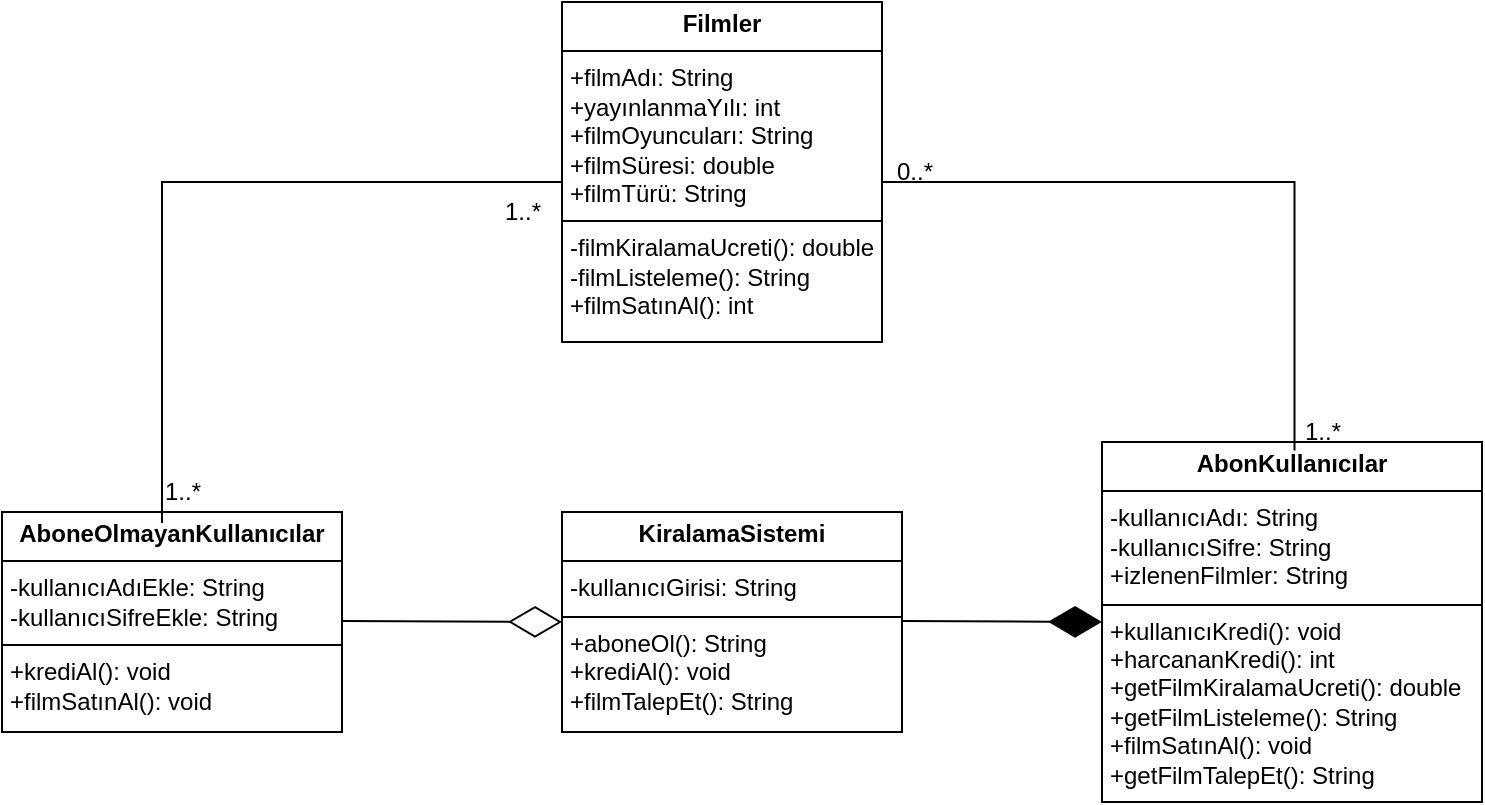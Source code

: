 <mxfile version="26.1.1">
  <diagram name="Page-1" id="c4acf3e9-155e-7222-9cf6-157b1a14988f">
    <mxGraphModel dx="1034" dy="492" grid="1" gridSize="10" guides="1" tooltips="1" connect="1" arrows="1" fold="1" page="1" pageScale="1" pageWidth="850" pageHeight="1100" background="none" math="0" shadow="0">
      <root>
        <mxCell id="0" />
        <mxCell id="1" parent="0" />
        <mxCell id="SMbFmHV_RP1LeIc14XTX-63" value="&lt;p style=&quot;margin:0px;margin-top:4px;text-align:center;&quot;&gt;&lt;b&gt;Filmler&lt;/b&gt;&lt;/p&gt;&lt;hr size=&quot;1&quot; style=&quot;border-style:solid;&quot;&gt;&lt;p style=&quot;margin:0px;margin-left:4px;&quot;&gt;+filmAdı: String&lt;/p&gt;&lt;p style=&quot;margin:0px;margin-left:4px;&quot;&gt;+yayınlanmaYılı: int&lt;/p&gt;&lt;p style=&quot;margin:0px;margin-left:4px;&quot;&gt;+filmOyuncuları: String&lt;/p&gt;&lt;p style=&quot;margin:0px;margin-left:4px;&quot;&gt;+filmSüresi: double&lt;/p&gt;&lt;p style=&quot;margin:0px;margin-left:4px;&quot;&gt;+filmTürü: String&lt;/p&gt;&lt;hr size=&quot;1&quot; style=&quot;border-style:solid;&quot;&gt;&lt;p style=&quot;margin:0px;margin-left:4px;&quot;&gt;-filmKiralamaUcreti(): double&lt;/p&gt;&lt;p style=&quot;margin:0px;margin-left:4px;&quot;&gt;-filmListeleme(): String&lt;/p&gt;&lt;p style=&quot;margin:0px;margin-left:4px;&quot;&gt;+filmSatınAl(): int&lt;/p&gt;" style="verticalAlign=top;align=left;overflow=fill;html=1;whiteSpace=wrap;" vertex="1" parent="1">
          <mxGeometry x="360" y="20" width="160" height="170" as="geometry" />
        </mxCell>
        <mxCell id="SMbFmHV_RP1LeIc14XTX-64" value="&lt;p style=&quot;margin:0px;margin-top:4px;text-align:center;&quot;&gt;&lt;b&gt;AboneOlmayanKullanıcılar&lt;/b&gt;&lt;/p&gt;&lt;hr size=&quot;1&quot; style=&quot;border-style:solid;&quot;&gt;&lt;p style=&quot;margin:0px;margin-left:4px;&quot;&gt;-kullanıcıAdıEkle: String&lt;/p&gt;&lt;p style=&quot;margin:0px;margin-left:4px;&quot;&gt;-kullanıcıSifreEkle: String&lt;/p&gt;&lt;hr size=&quot;1&quot; style=&quot;border-style:solid;&quot;&gt;&lt;p style=&quot;margin:0px;margin-left:4px;&quot;&gt;+krediAl(): void&lt;/p&gt;&lt;p style=&quot;margin:0px;margin-left:4px;&quot;&gt;+filmSatınAl(): void&lt;/p&gt;" style="verticalAlign=top;align=left;overflow=fill;html=1;whiteSpace=wrap;" vertex="1" parent="1">
          <mxGeometry x="80" y="275" width="170" height="110" as="geometry" />
        </mxCell>
        <mxCell id="SMbFmHV_RP1LeIc14XTX-65" value="&lt;p style=&quot;margin:0px;margin-top:4px;text-align:center;&quot;&gt;&lt;b&gt;AbonKullanıcılar&lt;/b&gt;&lt;/p&gt;&lt;hr size=&quot;1&quot; style=&quot;border-style:solid;&quot;&gt;&lt;p style=&quot;margin:0px;margin-left:4px;&quot;&gt;-kullanıcıAdı: String&lt;/p&gt;&lt;p style=&quot;margin:0px;margin-left:4px;&quot;&gt;-kullanıcıSifre: String&lt;/p&gt;&lt;p style=&quot;margin:0px;margin-left:4px;&quot;&gt;+izlenenFilmler: String&lt;/p&gt;&lt;hr size=&quot;1&quot; style=&quot;border-style:solid;&quot;&gt;&lt;p style=&quot;margin:0px;margin-left:4px;&quot;&gt;+kullanıcıKredi(): void&lt;/p&gt;&lt;p style=&quot;margin:0px;margin-left:4px;&quot;&gt;+harcananKredi(): int&lt;/p&gt;&lt;p style=&quot;margin:0px;margin-left:4px;&quot;&gt;+getFilmKiralamaUcreti(): double&lt;/p&gt;&lt;p style=&quot;margin:0px;margin-left:4px;&quot;&gt;+getFilmListeleme(): String&lt;/p&gt;&lt;p style=&quot;margin:0px;margin-left:4px;&quot;&gt;+filmSatınAl(): void&lt;/p&gt;&lt;p style=&quot;margin:0px;margin-left:4px;&quot;&gt;+getFilmTalepEt(): String&lt;/p&gt;" style="verticalAlign=top;align=left;overflow=fill;html=1;whiteSpace=wrap;" vertex="1" parent="1">
          <mxGeometry x="630" y="240" width="190" height="180" as="geometry" />
        </mxCell>
        <mxCell id="SMbFmHV_RP1LeIc14XTX-66" value="&lt;p style=&quot;margin:0px;margin-top:4px;text-align:center;&quot;&gt;&lt;b&gt;KiralamaSistemi&lt;/b&gt;&lt;/p&gt;&lt;hr size=&quot;1&quot; style=&quot;border-style:solid;&quot;&gt;&lt;p style=&quot;margin:0px;margin-left:4px;&quot;&gt;-kullanıcıGirisi: String&lt;/p&gt;&lt;hr size=&quot;1&quot; style=&quot;border-style:solid;&quot;&gt;&lt;p style=&quot;margin:0px;margin-left:4px;&quot;&gt;+aboneOl(): String&lt;/p&gt;&lt;p style=&quot;margin:0px;margin-left:4px;&quot;&gt;+krediAl(): void&lt;/p&gt;&lt;p style=&quot;margin:0px;margin-left:4px;&quot;&gt;+filmTalepEt(): String&lt;/p&gt;" style="verticalAlign=top;align=left;overflow=fill;html=1;whiteSpace=wrap;" vertex="1" parent="1">
          <mxGeometry x="360" y="275" width="170" height="110" as="geometry" />
        </mxCell>
        <mxCell id="SMbFmHV_RP1LeIc14XTX-67" value="" style="endArrow=diamondThin;endFill=0;endSize=24;html=1;rounded=0;" edge="1" parent="1">
          <mxGeometry width="160" relative="1" as="geometry">
            <mxPoint x="250" y="329.5" as="sourcePoint" />
            <mxPoint x="360" y="330" as="targetPoint" />
          </mxGeometry>
        </mxCell>
        <mxCell id="SMbFmHV_RP1LeIc14XTX-68" value="" style="endArrow=diamondThin;endFill=1;endSize=24;html=1;rounded=0;entryX=0;entryY=0.5;entryDx=0;entryDy=0;" edge="1" parent="1" target="SMbFmHV_RP1LeIc14XTX-65">
          <mxGeometry width="160" relative="1" as="geometry">
            <mxPoint x="530" y="329.5" as="sourcePoint" />
            <mxPoint x="690" y="329.5" as="targetPoint" />
          </mxGeometry>
        </mxCell>
        <mxCell id="SMbFmHV_RP1LeIc14XTX-69" value="" style="shape=partialRectangle;whiteSpace=wrap;html=1;bottom=0;right=0;fillColor=none;" vertex="1" parent="1">
          <mxGeometry x="160" y="110" width="200" height="170" as="geometry" />
        </mxCell>
        <mxCell id="SMbFmHV_RP1LeIc14XTX-70" value="" style="shape=partialRectangle;whiteSpace=wrap;html=1;bottom=0;right=0;fillColor=none;rotation=90;" vertex="1" parent="1">
          <mxGeometry x="556.25" y="73.75" width="133.75" height="206.25" as="geometry" />
        </mxCell>
        <mxCell id="SMbFmHV_RP1LeIc14XTX-71" value="1..*" style="text;html=1;align=center;verticalAlign=middle;resizable=0;points=[];autosize=1;strokeColor=none;fillColor=none;" vertex="1" parent="1">
          <mxGeometry x="320" y="110" width="40" height="30" as="geometry" />
        </mxCell>
        <mxCell id="SMbFmHV_RP1LeIc14XTX-72" value="0..*" style="text;html=1;align=center;verticalAlign=middle;resizable=0;points=[];autosize=1;strokeColor=none;fillColor=none;" vertex="1" parent="1">
          <mxGeometry x="516.25" y="90" width="40" height="30" as="geometry" />
        </mxCell>
        <mxCell id="SMbFmHV_RP1LeIc14XTX-73" value="1..*" style="text;html=1;align=center;verticalAlign=middle;resizable=0;points=[];autosize=1;strokeColor=none;fillColor=none;" vertex="1" parent="1">
          <mxGeometry x="150" y="250" width="40" height="30" as="geometry" />
        </mxCell>
        <mxCell id="SMbFmHV_RP1LeIc14XTX-74" value="1..*" style="text;html=1;align=center;verticalAlign=middle;resizable=0;points=[];autosize=1;strokeColor=none;fillColor=none;" vertex="1" parent="1">
          <mxGeometry x="720" y="220" width="40" height="30" as="geometry" />
        </mxCell>
      </root>
    </mxGraphModel>
  </diagram>
</mxfile>
